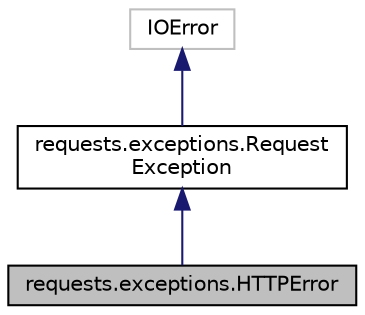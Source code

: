 digraph "requests.exceptions.HTTPError"
{
 // LATEX_PDF_SIZE
  edge [fontname="Helvetica",fontsize="10",labelfontname="Helvetica",labelfontsize="10"];
  node [fontname="Helvetica",fontsize="10",shape=record];
  Node1 [label="requests.exceptions.HTTPError",height=0.2,width=0.4,color="black", fillcolor="grey75", style="filled", fontcolor="black",tooltip=" "];
  Node2 -> Node1 [dir="back",color="midnightblue",fontsize="10",style="solid"];
  Node2 [label="requests.exceptions.Request\lException",height=0.2,width=0.4,color="black", fillcolor="white", style="filled",URL="$classrequests_1_1exceptions_1_1RequestException.html",tooltip=" "];
  Node3 -> Node2 [dir="back",color="midnightblue",fontsize="10",style="solid"];
  Node3 [label="IOError",height=0.2,width=0.4,color="grey75", fillcolor="white", style="filled",tooltip=" "];
}
